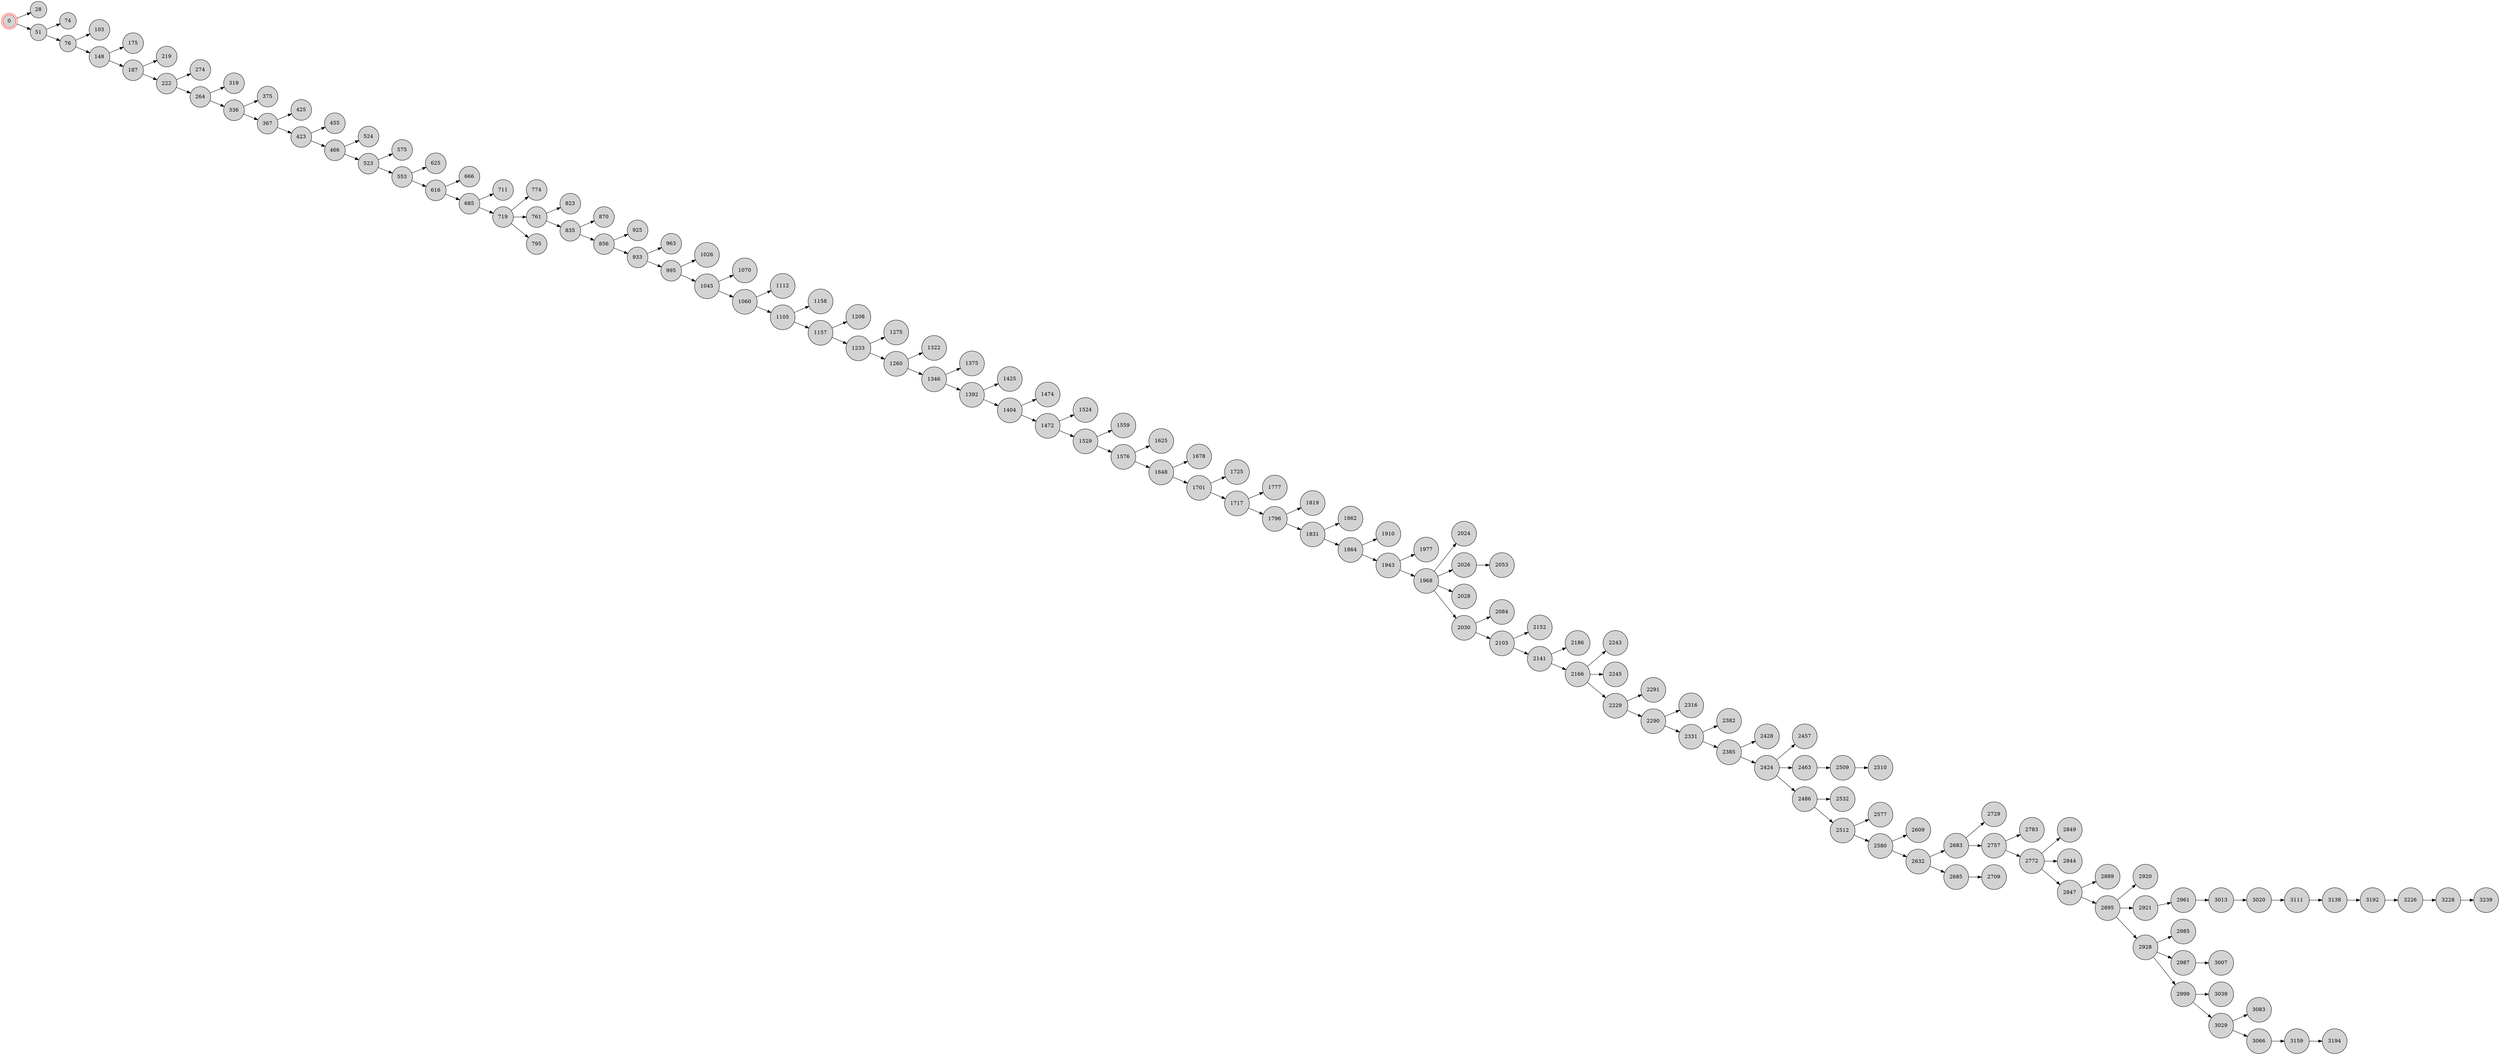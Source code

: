 digraph BlockchainTree {
    rankdir=LR;
    node [shape=circle, style=filled, fillcolor=lightgray];

    0 [shape=doublecircle, color=red];
    0 -> 28;
    0 -> 51;
    51 -> 74;
    51 -> 76;
    76 -> 103;
    76 -> 148;
    148 -> 175;
    148 -> 187;
    187 -> 219;
    187 -> 222;
    222 -> 274;
    222 -> 264;
    264 -> 319;
    264 -> 336;
    336 -> 375;
    336 -> 367;
    367 -> 425;
    367 -> 423;
    423 -> 455;
    423 -> 466;
    466 -> 524;
    466 -> 523;
    523 -> 575;
    523 -> 553;
    553 -> 625;
    553 -> 616;
    616 -> 666;
    616 -> 685;
    685 -> 711;
    685 -> 719;
    719 -> 774;
    719 -> 761;
    761 -> 823;
    719 -> 795;
    761 -> 835;
    835 -> 870;
    835 -> 856;
    856 -> 925;
    856 -> 933;
    933 -> 963;
    933 -> 995;
    995 -> 1026;
    995 -> 1045;
    1045 -> 1070;
    1045 -> 1060;
    1060 -> 1112;
    1060 -> 1105;
    1105 -> 1158;
    1105 -> 1157;
    1157 -> 1208;
    1157 -> 1233;
    1233 -> 1275;
    1233 -> 1260;
    1260 -> 1322;
    1260 -> 1346;
    1346 -> 1375;
    1346 -> 1392;
    1392 -> 1425;
    1392 -> 1404;
    1404 -> 1474;
    1404 -> 1472;
    1472 -> 1524;
    1472 -> 1529;
    1529 -> 1559;
    1529 -> 1576;
    1576 -> 1625;
    1576 -> 1648;
    1648 -> 1678;
    1648 -> 1701;
    1701 -> 1725;
    1701 -> 1717;
    1717 -> 1777;
    1717 -> 1796;
    1796 -> 1819;
    1796 -> 1831;
    1831 -> 1862;
    1831 -> 1864;
    1864 -> 1910;
    1864 -> 1943;
    1943 -> 1977;
    1943 -> 1968;
    1968 -> 2024;
    1968 -> 2026;
    1968 -> 2028;
    1968 -> 2030;
    2030 -> 2084;
    2026 -> 2053;
    2030 -> 2103;
    2103 -> 2152;
    2103 -> 2141;
    2141 -> 2186;
    2141 -> 2166;
    2166 -> 2243;
    2166 -> 2245;
    2166 -> 2229;
    2229 -> 2291;
    2229 -> 2290;
    2290 -> 2316;
    2290 -> 2331;
    2331 -> 2382;
    2331 -> 2385;
    2385 -> 2428;
    2385 -> 2424;
    2424 -> 2457;
    2424 -> 2463;
    2463 -> 2509;
    2424 -> 2486;
    2486 -> 2532;
    2486 -> 2512;
    2512 -> 2577;
    2509 -> 2510;
    2512 -> 2580;
    2580 -> 2609;
    2580 -> 2632;
    2632 -> 2683;
    2632 -> 2685;
    2683 -> 2729;
    2685 -> 2709;
    2683 -> 2757;
    2757 -> 2783;
    2757 -> 2772;
    2772 -> 2849;
    2772 -> 2844;
    2772 -> 2847;
    2847 -> 2889;
    2847 -> 2895;
    2895 -> 2920;
    2895 -> 2921;
    2895 -> 2928;
    2928 -> 2985;
    2928 -> 2987;
    2921 -> 2961;
    2961 -> 3013;
    2928 -> 2999;
    2999 -> 3039;
    2987 -> 3007;
    2999 -> 3029;
    3029 -> 3083;
    3013 -> 3020;
    3020 -> 3111;
    3029 -> 3066;
    3066 -> 3159;
    3111 -> 3138;
    3159 -> 3194;
    3138 -> 3192;
    3192 -> 3226;
    3226 -> 3228;
    3228 -> 3239;
}
